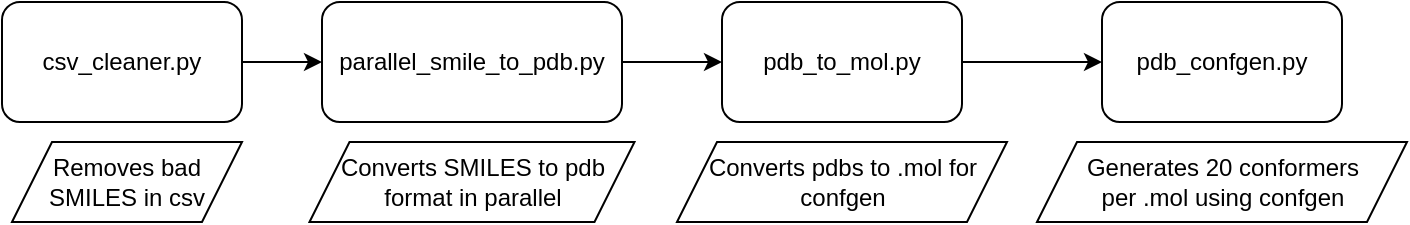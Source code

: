<mxfile>
    <diagram id="cGP09NObIL2vTI-ZfRKW" name="Page-1">
        <mxGraphModel dx="712" dy="337" grid="1" gridSize="10" guides="1" tooltips="1" connect="1" arrows="1" fold="1" page="1" pageScale="1" pageWidth="850" pageHeight="1100" math="0" shadow="0">
            <root>
                <mxCell id="0"/>
                <mxCell id="1" parent="0"/>
                <mxCell id="3" style="edgeStyle=none;html=1;entryX=0;entryY=0.5;entryDx=0;entryDy=0;" edge="1" parent="1" source="2" target="4">
                    <mxGeometry relative="1" as="geometry">
                        <mxPoint x="240" y="60" as="targetPoint"/>
                    </mxGeometry>
                </mxCell>
                <mxCell id="2" value="csv_cleaner.py" style="rounded=1;whiteSpace=wrap;html=1;" vertex="1" parent="1">
                    <mxGeometry x="10" y="30" width="120" height="60" as="geometry"/>
                </mxCell>
                <mxCell id="6" value="" style="edgeStyle=none;html=1;" edge="1" parent="1" source="4" target="5">
                    <mxGeometry relative="1" as="geometry"/>
                </mxCell>
                <mxCell id="4" value="parallel_smile_to_pdb.py" style="rounded=1;whiteSpace=wrap;html=1;" vertex="1" parent="1">
                    <mxGeometry x="170" y="30" width="150" height="60" as="geometry"/>
                </mxCell>
                <mxCell id="8" value="" style="edgeStyle=none;html=1;" edge="1" parent="1" source="5" target="7">
                    <mxGeometry relative="1" as="geometry"/>
                </mxCell>
                <mxCell id="5" value="pdb_to_mol.py" style="rounded=1;whiteSpace=wrap;html=1;" vertex="1" parent="1">
                    <mxGeometry x="370" y="30" width="120" height="60" as="geometry"/>
                </mxCell>
                <mxCell id="7" value="pdb_confgen.py" style="rounded=1;whiteSpace=wrap;html=1;" vertex="1" parent="1">
                    <mxGeometry x="560" y="30" width="120" height="60" as="geometry"/>
                </mxCell>
                <mxCell id="10" value="Removes bad SMILES in csv" style="shape=parallelogram;perimeter=parallelogramPerimeter;whiteSpace=wrap;html=1;fixedSize=1;" vertex="1" parent="1">
                    <mxGeometry x="15" y="100" width="115" height="40" as="geometry"/>
                </mxCell>
                <mxCell id="11" value="Converts SMILES to pdb format in parallel" style="shape=parallelogram;perimeter=parallelogramPerimeter;whiteSpace=wrap;html=1;fixedSize=1;" vertex="1" parent="1">
                    <mxGeometry x="163.75" y="100" width="162.5" height="40" as="geometry"/>
                </mxCell>
                <mxCell id="12" value="Converts pdbs to .mol for confgen" style="shape=parallelogram;perimeter=parallelogramPerimeter;whiteSpace=wrap;html=1;fixedSize=1;" vertex="1" parent="1">
                    <mxGeometry x="347.5" y="100" width="165" height="40" as="geometry"/>
                </mxCell>
                <mxCell id="13" value="Generates 20 conformers &lt;br&gt;per .mol using confgen" style="shape=parallelogram;perimeter=parallelogramPerimeter;whiteSpace=wrap;html=1;fixedSize=1;" vertex="1" parent="1">
                    <mxGeometry x="527.5" y="100" width="185" height="40" as="geometry"/>
                </mxCell>
            </root>
        </mxGraphModel>
    </diagram>
</mxfile>